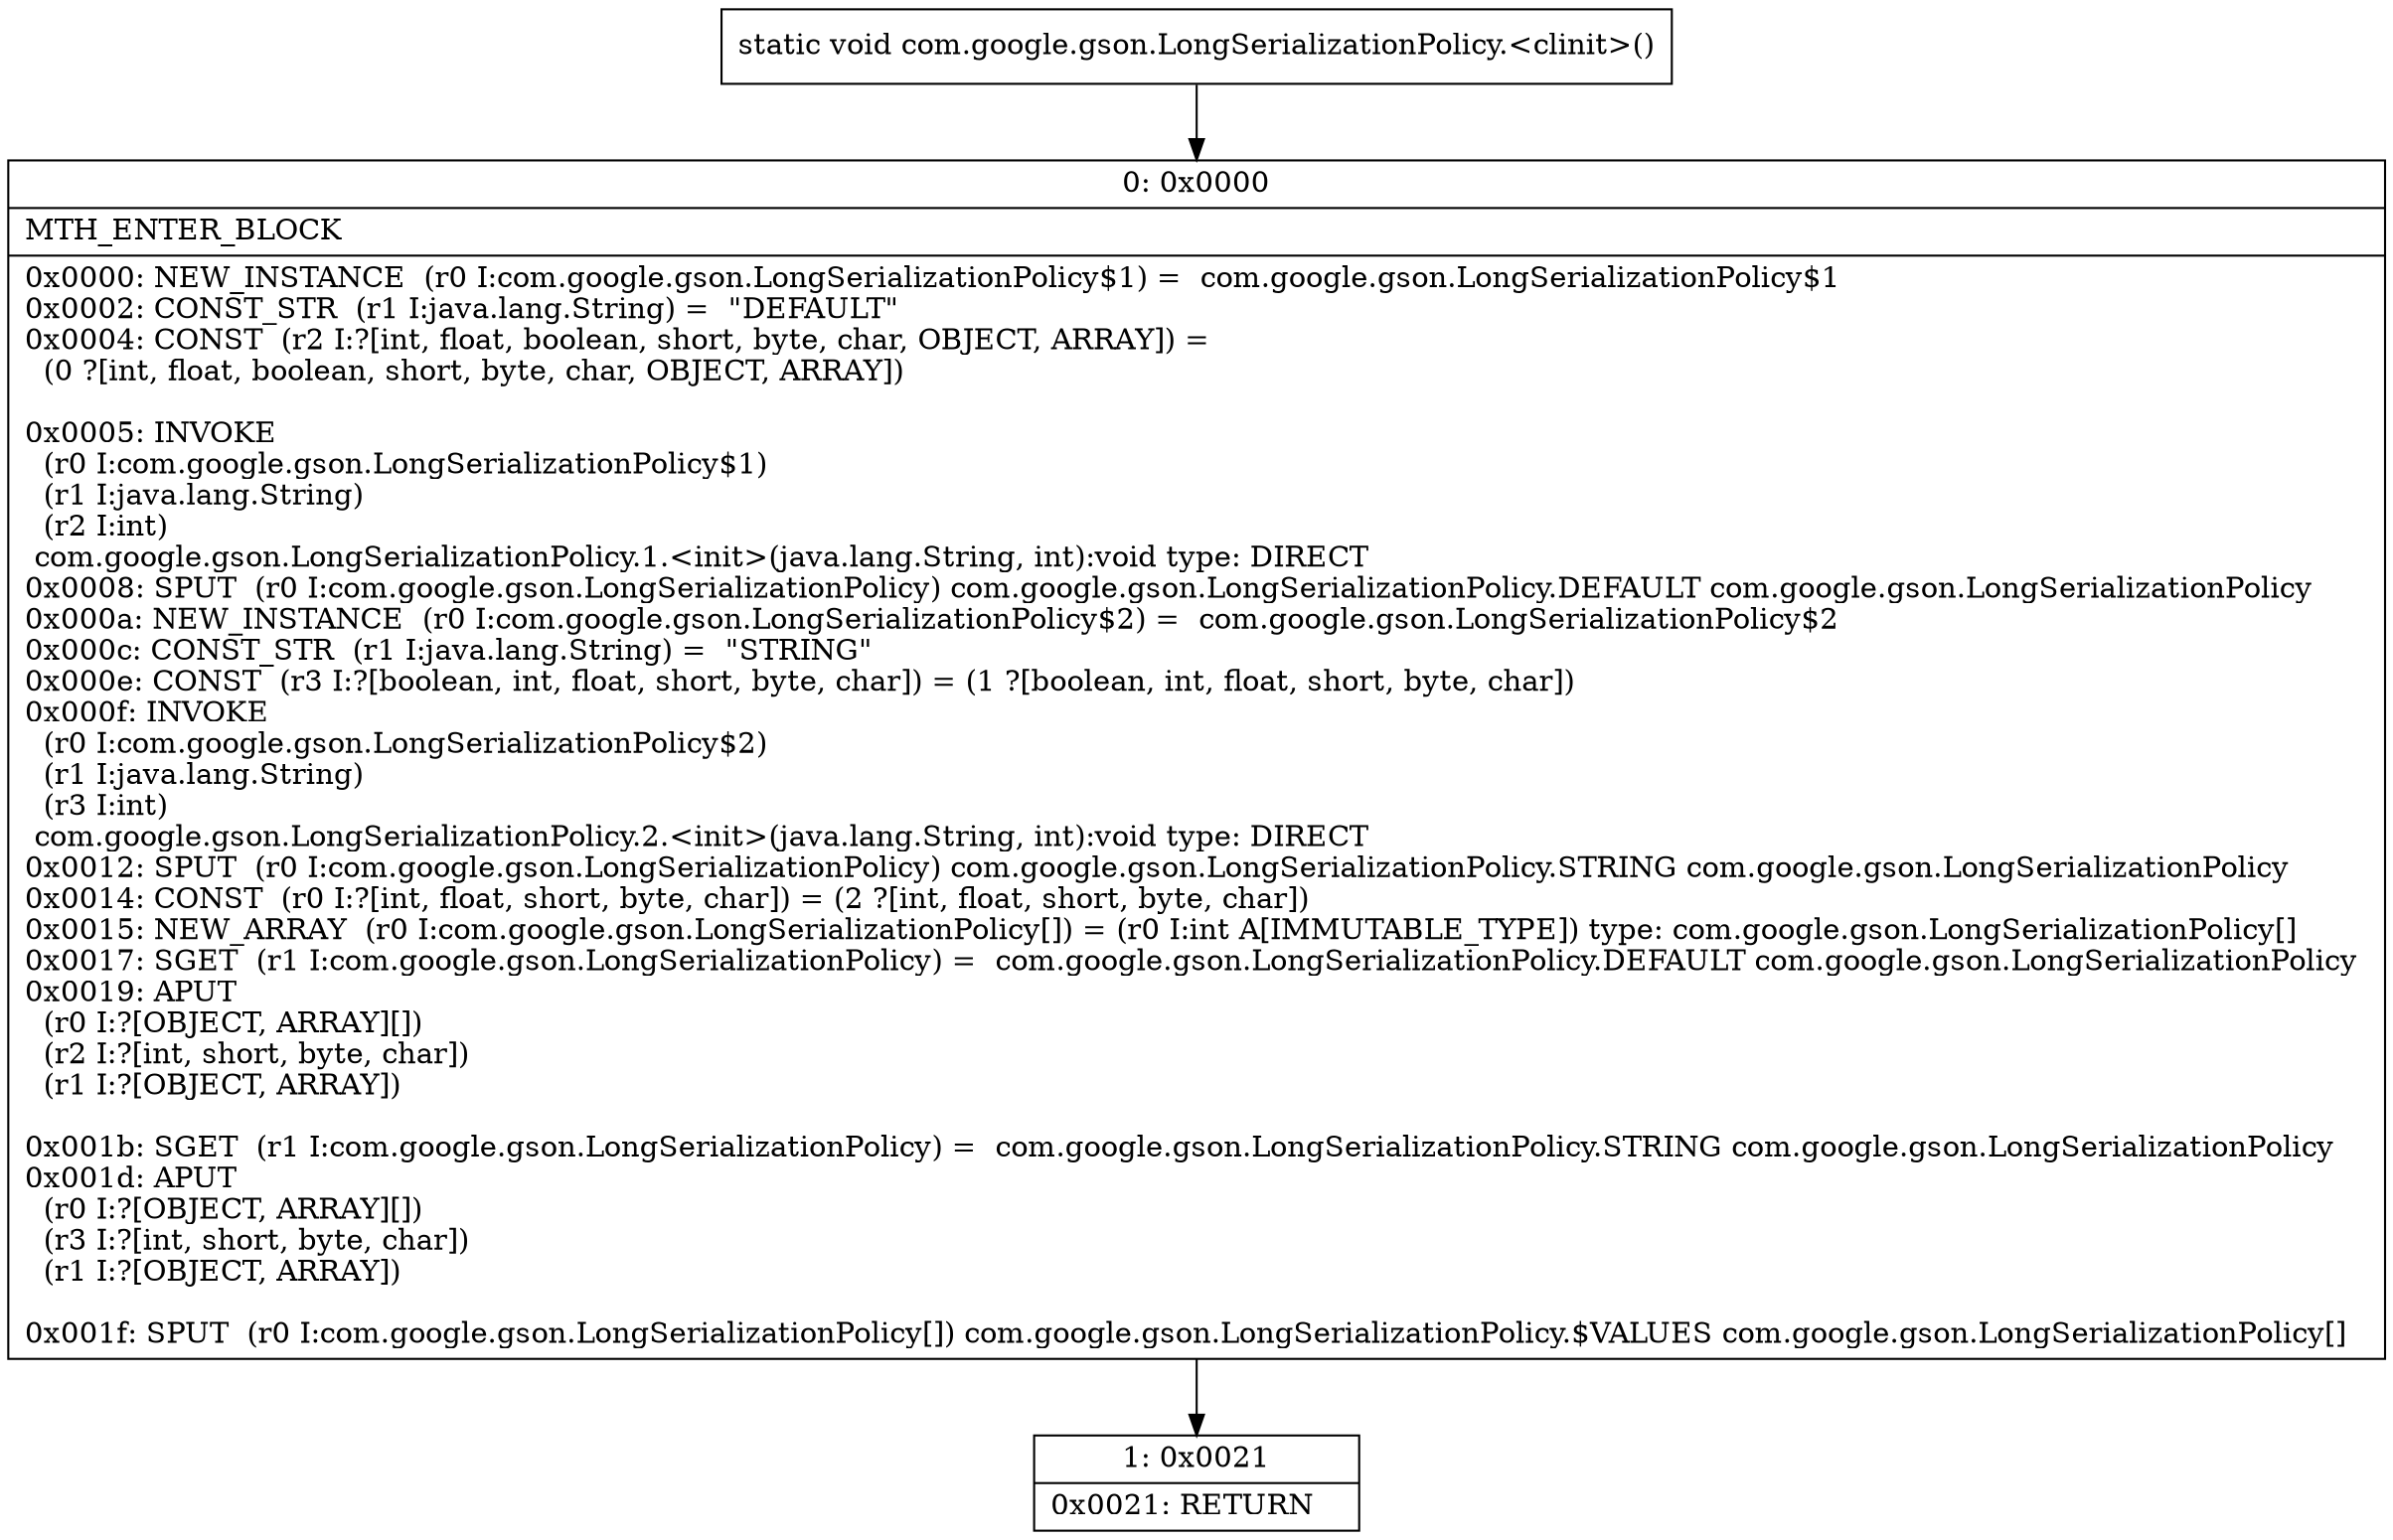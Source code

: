digraph "CFG forcom.google.gson.LongSerializationPolicy.\<clinit\>()V" {
Node_0 [shape=record,label="{0\:\ 0x0000|MTH_ENTER_BLOCK\l|0x0000: NEW_INSTANCE  (r0 I:com.google.gson.LongSerializationPolicy$1) =  com.google.gson.LongSerializationPolicy$1 \l0x0002: CONST_STR  (r1 I:java.lang.String) =  \"DEFAULT\" \l0x0004: CONST  (r2 I:?[int, float, boolean, short, byte, char, OBJECT, ARRAY]) = \l  (0 ?[int, float, boolean, short, byte, char, OBJECT, ARRAY])\l \l0x0005: INVOKE  \l  (r0 I:com.google.gson.LongSerializationPolicy$1)\l  (r1 I:java.lang.String)\l  (r2 I:int)\l com.google.gson.LongSerializationPolicy.1.\<init\>(java.lang.String, int):void type: DIRECT \l0x0008: SPUT  (r0 I:com.google.gson.LongSerializationPolicy) com.google.gson.LongSerializationPolicy.DEFAULT com.google.gson.LongSerializationPolicy \l0x000a: NEW_INSTANCE  (r0 I:com.google.gson.LongSerializationPolicy$2) =  com.google.gson.LongSerializationPolicy$2 \l0x000c: CONST_STR  (r1 I:java.lang.String) =  \"STRING\" \l0x000e: CONST  (r3 I:?[boolean, int, float, short, byte, char]) = (1 ?[boolean, int, float, short, byte, char]) \l0x000f: INVOKE  \l  (r0 I:com.google.gson.LongSerializationPolicy$2)\l  (r1 I:java.lang.String)\l  (r3 I:int)\l com.google.gson.LongSerializationPolicy.2.\<init\>(java.lang.String, int):void type: DIRECT \l0x0012: SPUT  (r0 I:com.google.gson.LongSerializationPolicy) com.google.gson.LongSerializationPolicy.STRING com.google.gson.LongSerializationPolicy \l0x0014: CONST  (r0 I:?[int, float, short, byte, char]) = (2 ?[int, float, short, byte, char]) \l0x0015: NEW_ARRAY  (r0 I:com.google.gson.LongSerializationPolicy[]) = (r0 I:int A[IMMUTABLE_TYPE]) type: com.google.gson.LongSerializationPolicy[] \l0x0017: SGET  (r1 I:com.google.gson.LongSerializationPolicy) =  com.google.gson.LongSerializationPolicy.DEFAULT com.google.gson.LongSerializationPolicy \l0x0019: APUT  \l  (r0 I:?[OBJECT, ARRAY][])\l  (r2 I:?[int, short, byte, char])\l  (r1 I:?[OBJECT, ARRAY])\l \l0x001b: SGET  (r1 I:com.google.gson.LongSerializationPolicy) =  com.google.gson.LongSerializationPolicy.STRING com.google.gson.LongSerializationPolicy \l0x001d: APUT  \l  (r0 I:?[OBJECT, ARRAY][])\l  (r3 I:?[int, short, byte, char])\l  (r1 I:?[OBJECT, ARRAY])\l \l0x001f: SPUT  (r0 I:com.google.gson.LongSerializationPolicy[]) com.google.gson.LongSerializationPolicy.$VALUES com.google.gson.LongSerializationPolicy[] \l}"];
Node_1 [shape=record,label="{1\:\ 0x0021|0x0021: RETURN   \l}"];
MethodNode[shape=record,label="{static void com.google.gson.LongSerializationPolicy.\<clinit\>() }"];
MethodNode -> Node_0;
Node_0 -> Node_1;
}

